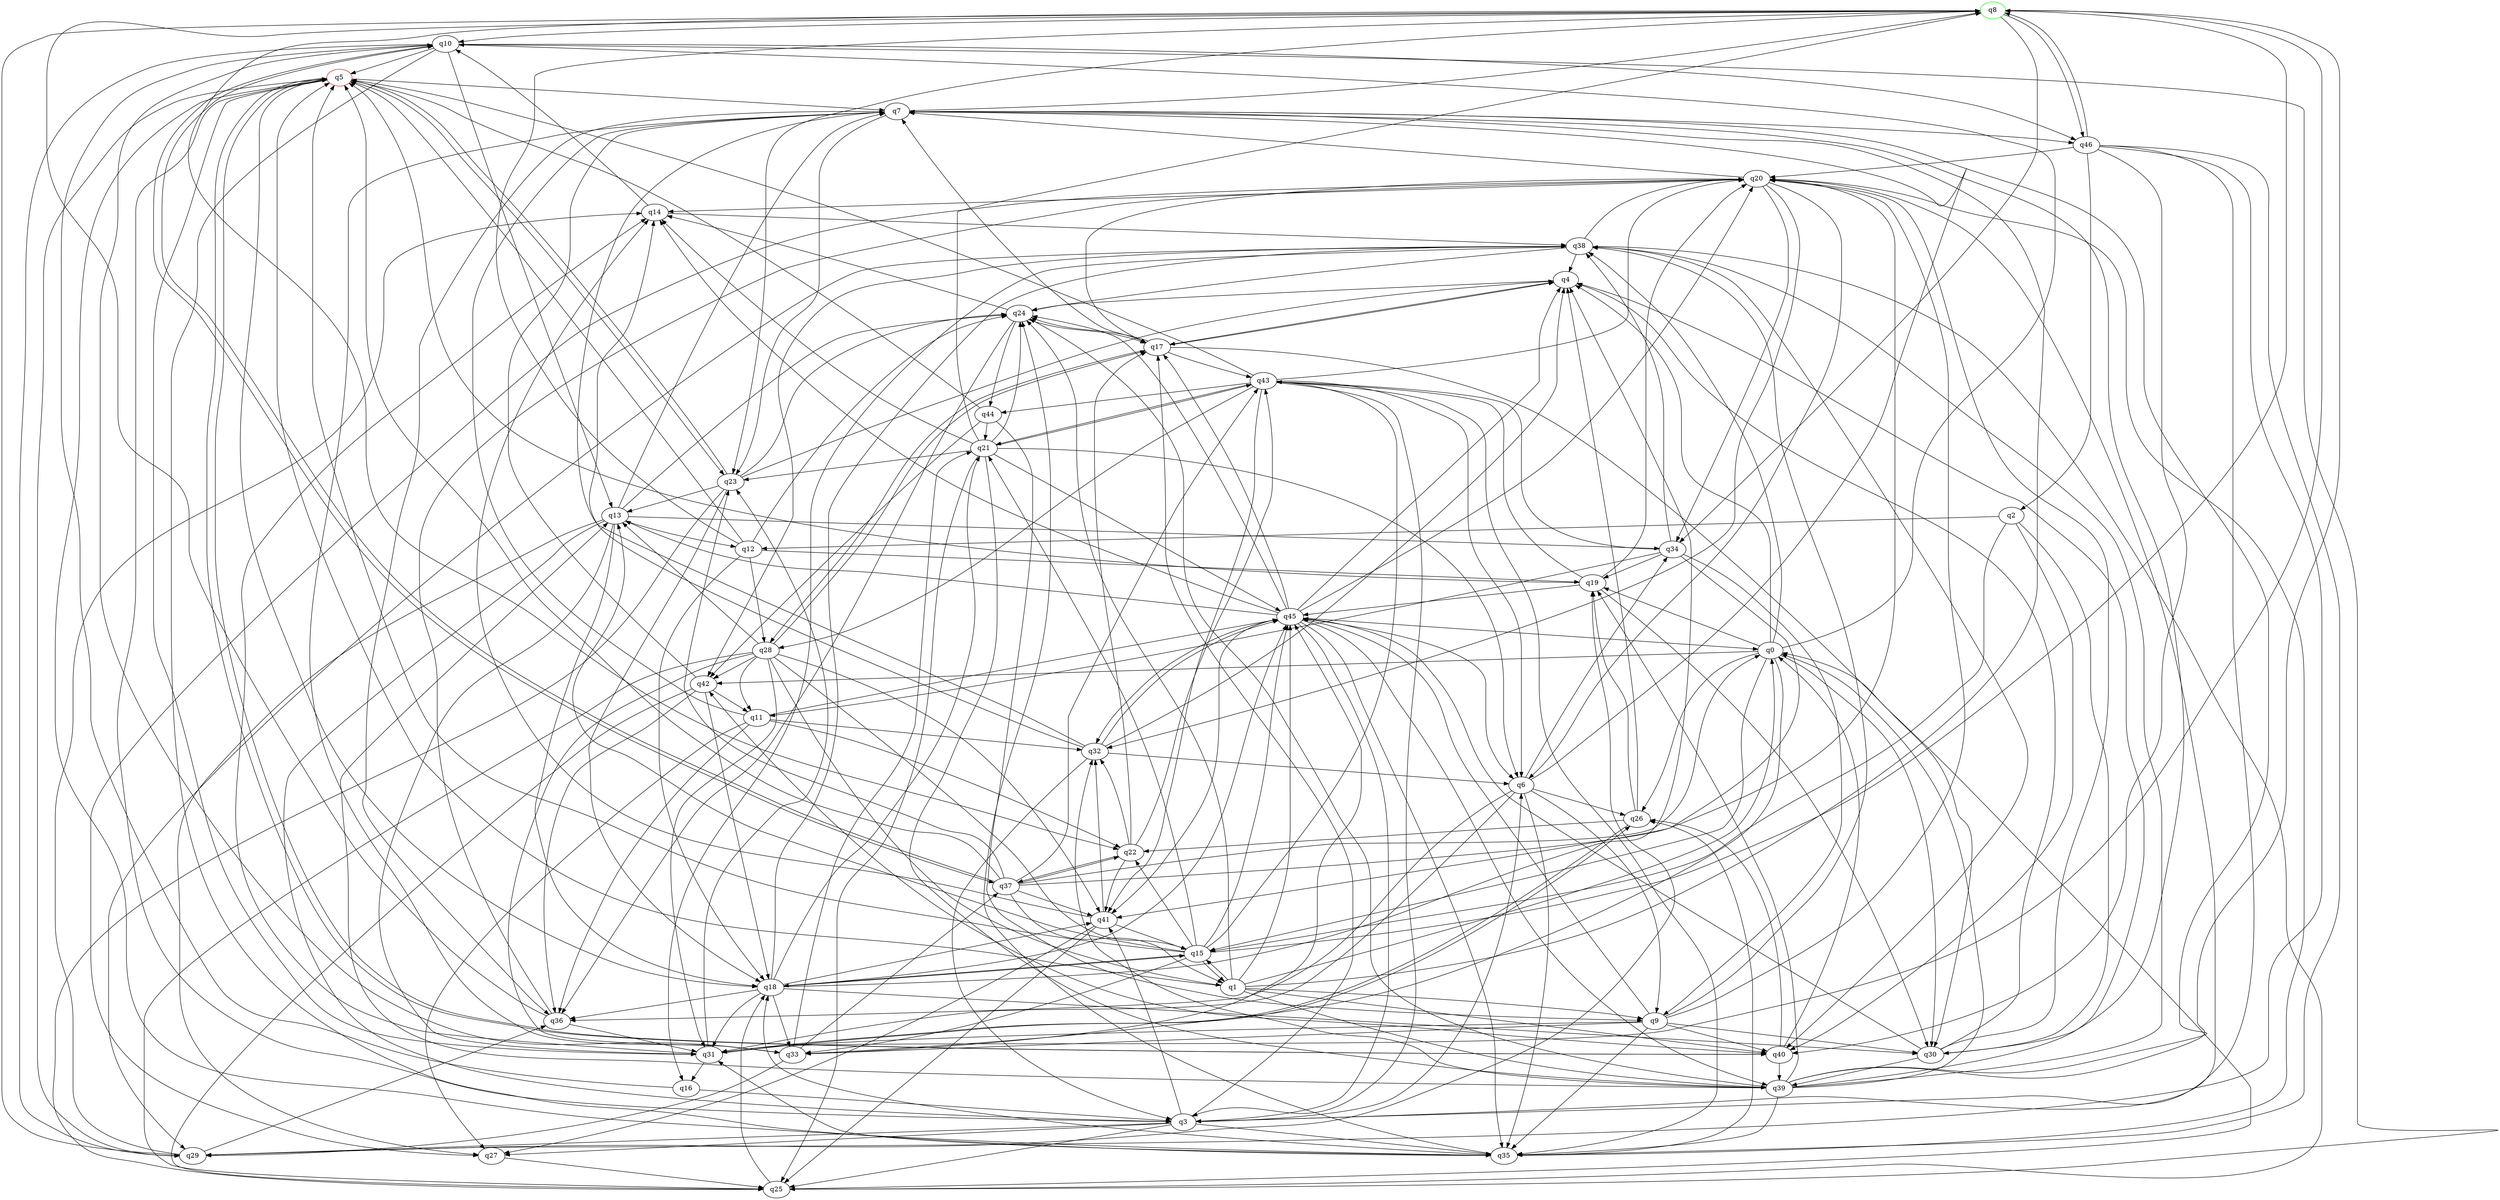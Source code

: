 digraph A{
q8 [initial=1,color=green];
q5 [final=1,color=red];
q0 -> q4;
q0 -> q10;
q0 -> q15;
q0 -> q19;
q0 -> q26;
q0 -> q30;
q0 -> q33;
q0 -> q38;
q0 -> q42;
q1 -> q0;
q1 -> q5;
q1 -> q7;
q1 -> q9;
q1 -> q15;
q1 -> q24;
q1 -> q39;
q1 -> q40;
q1 -> q45;
q2 -> q12;
q2 -> q15;
q2 -> q30;
q2 -> q40;
q3 -> q6;
q3 -> q17;
q3 -> q25;
q3 -> q27;
q3 -> q29;
q3 -> q35;
q3 -> q41;
q4 -> q17;
q4 -> q24;
q5 -> q3;
q5 -> q7;
q5 -> q18;
q5 -> q23;
q5 -> q29;
q5 -> q31;
q5 -> q40;
q6 -> q7;
q6 -> q9;
q6 -> q26;
q6 -> q31;
q6 -> q34;
q6 -> q35;
q6 -> q36;
q7 -> q8;
q7 -> q23;
q7 -> q30;
q7 -> q33;
q7 -> q36;
q7 -> q46;
q8 -> q10;
q8 -> q22;
q8 -> q23;
q8 -> q31;
q8 -> q34;
q8 -> q46;
q9 -> q20;
q9 -> q30;
q9 -> q31;
q9 -> q33;
q9 -> q35;
q9 -> q38;
q9 -> q40;
q9 -> q45;
q10 -> q5;
q10 -> q13;
q10 -> q25;
q10 -> q29;
q10 -> q35;
q10 -> q37;
q10 -> q46;
q11 -> q7;
q11 -> q22;
q11 -> q27;
q11 -> q32;
q11 -> q36;
q11 -> q45;
q12 -> q5;
q12 -> q8;
q12 -> q18;
q12 -> q19;
q12 -> q24;
q12 -> q28;
q13 -> q3;
q13 -> q7;
q13 -> q12;
q13 -> q18;
q13 -> q24;
q13 -> q27;
q13 -> q31;
q13 -> q34;
q14 -> q10;
q14 -> q38;
q15 -> q1;
q15 -> q5;
q15 -> q8;
q15 -> q13;
q15 -> q18;
q15 -> q21;
q15 -> q22;
q15 -> q33;
q15 -> q43;
q15 -> q45;
q16 -> q3;
q16 -> q10;
q17 -> q4;
q17 -> q7;
q17 -> q24;
q17 -> q28;
q17 -> q30;
q17 -> q43;
q18 -> q4;
q18 -> q15;
q18 -> q21;
q18 -> q30;
q18 -> q31;
q18 -> q33;
q18 -> q36;
q18 -> q38;
q18 -> q41;
q18 -> q45;
q19 -> q5;
q19 -> q20;
q19 -> q30;
q19 -> q43;
q19 -> q45;
q20 -> q3;
q20 -> q6;
q20 -> q7;
q20 -> q14;
q20 -> q17;
q20 -> q27;
q20 -> q32;
q20 -> q34;
q21 -> q6;
q21 -> q8;
q21 -> q14;
q21 -> q23;
q21 -> q24;
q21 -> q25;
q21 -> q39;
q21 -> q43;
q21 -> q45;
q22 -> q17;
q22 -> q32;
q22 -> q37;
q22 -> q41;
q22 -> q43;
q23 -> q4;
q23 -> q5;
q23 -> q13;
q23 -> q18;
q23 -> q24;
q23 -> q25;
q24 -> q14;
q24 -> q17;
q24 -> q36;
q24 -> q44;
q25 -> q0;
q25 -> q18;
q26 -> q4;
q26 -> q19;
q26 -> q22;
q26 -> q31;
q27 -> q25;
q28 -> q1;
q28 -> q11;
q28 -> q13;
q28 -> q15;
q28 -> q17;
q28 -> q25;
q28 -> q31;
q28 -> q33;
q28 -> q41;
q28 -> q42;
q29 -> q8;
q29 -> q14;
q29 -> q19;
q29 -> q36;
q30 -> q4;
q30 -> q20;
q30 -> q39;
q30 -> q45;
q31 -> q14;
q31 -> q16;
q31 -> q23;
q31 -> q26;
q32 -> q3;
q32 -> q4;
q32 -> q6;
q32 -> q7;
q32 -> q14;
q32 -> q45;
q33 -> q10;
q33 -> q21;
q33 -> q29;
q33 -> q37;
q33 -> q45;
q34 -> q9;
q34 -> q11;
q34 -> q19;
q34 -> q38;
q34 -> q41;
q34 -> q43;
q35 -> q5;
q35 -> q18;
q35 -> q20;
q35 -> q24;
q35 -> q26;
q35 -> q31;
q36 -> q8;
q36 -> q20;
q36 -> q31;
q37 -> q0;
q37 -> q1;
q37 -> q5;
q37 -> q10;
q37 -> q20;
q37 -> q22;
q37 -> q23;
q37 -> q41;
q37 -> q43;
q38 -> q4;
q38 -> q16;
q38 -> q20;
q38 -> q24;
q38 -> q25;
q38 -> q29;
q38 -> q40;
q38 -> q42;
q39 -> q0;
q39 -> q4;
q39 -> q7;
q39 -> q8;
q39 -> q13;
q39 -> q19;
q39 -> q24;
q39 -> q32;
q39 -> q35;
q39 -> q38;
q40 -> q0;
q40 -> q5;
q40 -> q26;
q40 -> q39;
q40 -> q42;
q41 -> q14;
q41 -> q15;
q41 -> q25;
q41 -> q27;
q41 -> q32;
q42 -> q7;
q42 -> q11;
q42 -> q18;
q42 -> q25;
q42 -> q36;
q43 -> q3;
q43 -> q5;
q43 -> q6;
q43 -> q20;
q43 -> q21;
q43 -> q28;
q43 -> q35;
q43 -> q41;
q43 -> q44;
q44 -> q5;
q44 -> q9;
q44 -> q21;
q44 -> q42;
q45 -> q0;
q45 -> q3;
q45 -> q4;
q45 -> q6;
q45 -> q13;
q45 -> q14;
q45 -> q17;
q45 -> q20;
q45 -> q24;
q45 -> q32;
q45 -> q35;
q45 -> q39;
q45 -> q41;
q46 -> q2;
q46 -> q3;
q46 -> q8;
q46 -> q20;
q46 -> q29;
q46 -> q35;
q46 -> q40;
}